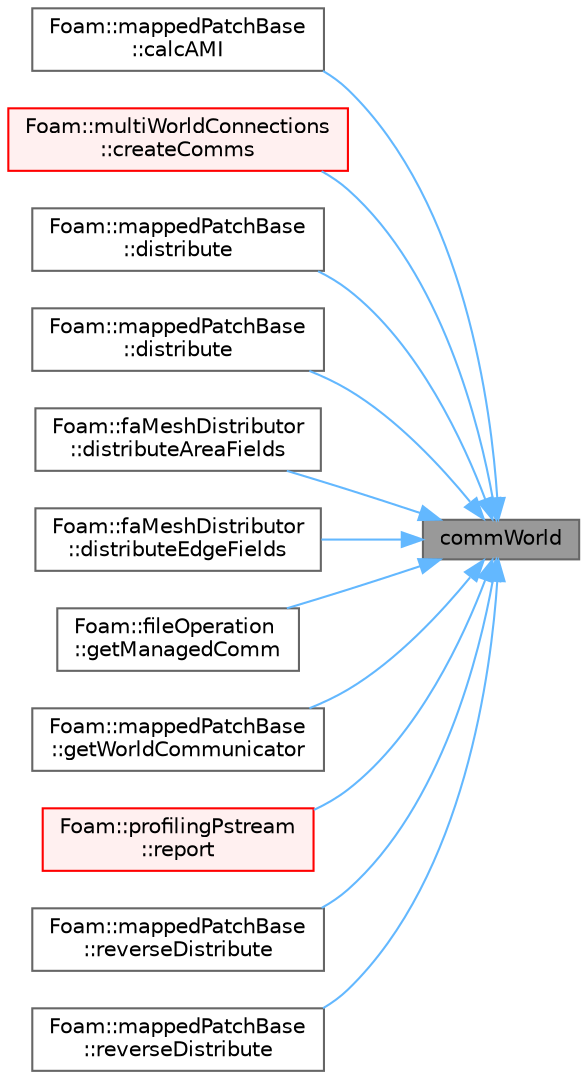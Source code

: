 digraph "commWorld"
{
 // LATEX_PDF_SIZE
  bgcolor="transparent";
  edge [fontname=Helvetica,fontsize=10,labelfontname=Helvetica,labelfontsize=10];
  node [fontname=Helvetica,fontsize=10,shape=box,height=0.2,width=0.4];
  rankdir="RL";
  Node1 [id="Node000001",label="commWorld",height=0.2,width=0.4,color="gray40", fillcolor="grey60", style="filled", fontcolor="black",tooltip=" "];
  Node1 -> Node2 [id="edge1_Node000001_Node000002",dir="back",color="steelblue1",style="solid",tooltip=" "];
  Node2 [id="Node000002",label="Foam::mappedPatchBase\l::calcAMI",height=0.2,width=0.4,color="grey40", fillcolor="white", style="filled",URL="$classFoam_1_1mappedPatchBase.html#a518ad2c0df69db8185bdc94c61f28892",tooltip=" "];
  Node1 -> Node3 [id="edge2_Node000001_Node000003",dir="back",color="steelblue1",style="solid",tooltip=" "];
  Node3 [id="Node000003",label="Foam::multiWorldConnections\l::createComms",height=0.2,width=0.4,color="red", fillcolor="#FFF0F0", style="filled",URL="$classFoam_1_1multiWorldConnections.html#aa61ddee6e75d988d2f917409b3805faa",tooltip=" "];
  Node1 -> Node7 [id="edge3_Node000001_Node000007",dir="back",color="steelblue1",style="solid",tooltip=" "];
  Node7 [id="Node000007",label="Foam::mappedPatchBase\l::distribute",height=0.2,width=0.4,color="grey40", fillcolor="white", style="filled",URL="$classFoam_1_1mappedPatchBase.html#abc1fef854aa7627739504e6f5408dd79",tooltip=" "];
  Node1 -> Node8 [id="edge4_Node000001_Node000008",dir="back",color="steelblue1",style="solid",tooltip=" "];
  Node8 [id="Node000008",label="Foam::mappedPatchBase\l::distribute",height=0.2,width=0.4,color="grey40", fillcolor="white", style="filled",URL="$classFoam_1_1mappedPatchBase.html#afc3450f31573d9d8ec105232015b1631",tooltip=" "];
  Node1 -> Node9 [id="edge5_Node000001_Node000009",dir="back",color="steelblue1",style="solid",tooltip=" "];
  Node9 [id="Node000009",label="Foam::faMeshDistributor\l::distributeAreaFields",height=0.2,width=0.4,color="grey40", fillcolor="white", style="filled",URL="$classFoam_1_1faMeshDistributor.html#a109d035e3f7a42bf36123af9a0e81599",tooltip=" "];
  Node1 -> Node10 [id="edge6_Node000001_Node000010",dir="back",color="steelblue1",style="solid",tooltip=" "];
  Node10 [id="Node000010",label="Foam::faMeshDistributor\l::distributeEdgeFields",height=0.2,width=0.4,color="grey40", fillcolor="white", style="filled",URL="$classFoam_1_1faMeshDistributor.html#ab2ff173e9829141a82d37cf848921a05",tooltip=" "];
  Node1 -> Node11 [id="edge7_Node000001_Node000011",dir="back",color="steelblue1",style="solid",tooltip=" "];
  Node11 [id="Node000011",label="Foam::fileOperation\l::getManagedComm",height=0.2,width=0.4,color="grey40", fillcolor="white", style="filled",URL="$classFoam_1_1fileOperation.html#a1ca3918284e3f618f80d0b7289a70a3b",tooltip=" "];
  Node1 -> Node12 [id="edge8_Node000001_Node000012",dir="back",color="steelblue1",style="solid",tooltip=" "];
  Node12 [id="Node000012",label="Foam::mappedPatchBase\l::getWorldCommunicator",height=0.2,width=0.4,color="grey40", fillcolor="white", style="filled",URL="$classFoam_1_1mappedPatchBase.html#a0cc3d1d792bd9830b06ed0042c98db4e",tooltip=" "];
  Node1 -> Node13 [id="edge9_Node000001_Node000013",dir="back",color="steelblue1",style="solid",tooltip=" "];
  Node13 [id="Node000013",label="Foam::profilingPstream\l::report",height=0.2,width=0.4,color="red", fillcolor="#FFF0F0", style="filled",URL="$classFoam_1_1profilingPstream.html#ad40ce0278af54460a3a20990a0edaaaa",tooltip=" "];
  Node1 -> Node15 [id="edge10_Node000001_Node000015",dir="back",color="steelblue1",style="solid",tooltip=" "];
  Node15 [id="Node000015",label="Foam::mappedPatchBase\l::reverseDistribute",height=0.2,width=0.4,color="grey40", fillcolor="white", style="filled",URL="$classFoam_1_1mappedPatchBase.html#a13c4f025f05fb3315ab61558bbe82f07",tooltip=" "];
  Node1 -> Node16 [id="edge11_Node000001_Node000016",dir="back",color="steelblue1",style="solid",tooltip=" "];
  Node16 [id="Node000016",label="Foam::mappedPatchBase\l::reverseDistribute",height=0.2,width=0.4,color="grey40", fillcolor="white", style="filled",URL="$classFoam_1_1mappedPatchBase.html#ad17de7c0a7647c5bf1dc2a0a2892c396",tooltip=" "];
}
